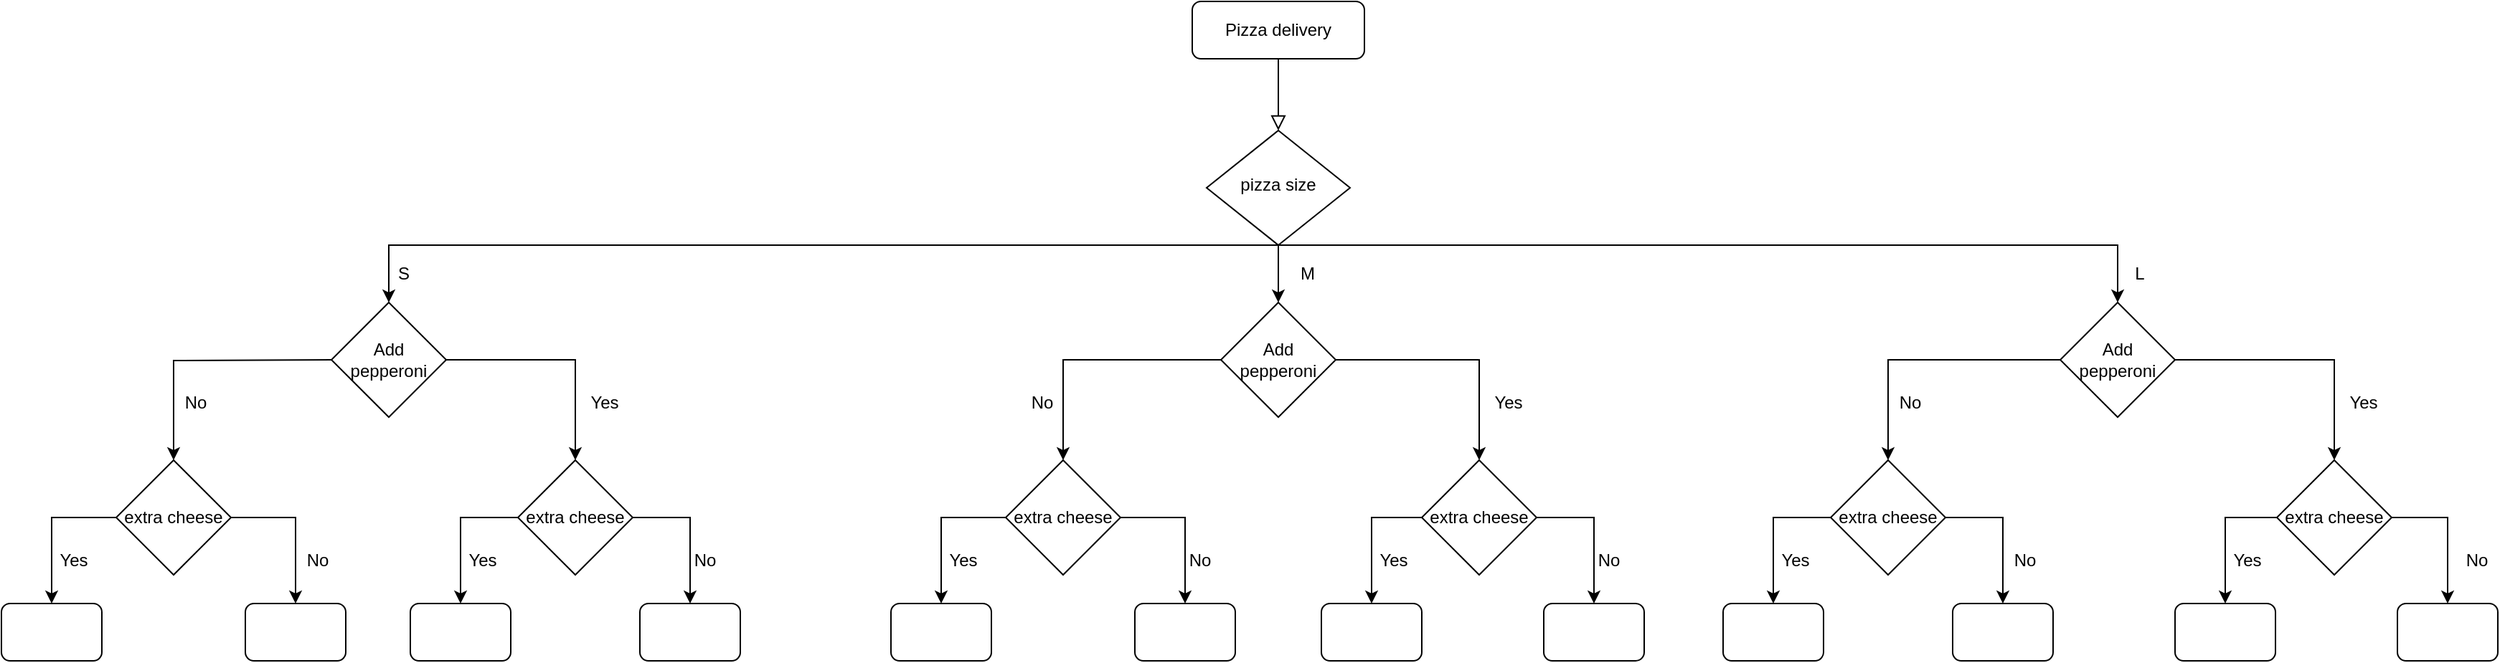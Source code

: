 <mxfile version="14.2.6" type="github">
  <diagram id="C5RBs43oDa-KdzZeNtuy" name="Page-1">
    <mxGraphModel dx="1695" dy="450" grid="1" gridSize="10" guides="1" tooltips="1" connect="1" arrows="1" fold="1" page="1" pageScale="1" pageWidth="827" pageHeight="1169" math="0" shadow="0">
      <root>
        <mxCell id="WIyWlLk6GJQsqaUBKTNV-0" />
        <mxCell id="WIyWlLk6GJQsqaUBKTNV-1" parent="WIyWlLk6GJQsqaUBKTNV-0" />
        <mxCell id="WIyWlLk6GJQsqaUBKTNV-2" value="" style="rounded=0;html=1;jettySize=auto;orthogonalLoop=1;fontSize=11;endArrow=block;endFill=0;endSize=8;strokeWidth=1;shadow=0;labelBackgroundColor=none;edgeStyle=orthogonalEdgeStyle;" parent="WIyWlLk6GJQsqaUBKTNV-1" source="WIyWlLk6GJQsqaUBKTNV-3" target="WIyWlLk6GJQsqaUBKTNV-6" edge="1">
          <mxGeometry relative="1" as="geometry" />
        </mxCell>
        <mxCell id="WIyWlLk6GJQsqaUBKTNV-3" value="Pizza delivery" style="rounded=1;whiteSpace=wrap;html=1;fontSize=12;glass=0;strokeWidth=1;shadow=0;" parent="WIyWlLk6GJQsqaUBKTNV-1" vertex="1">
          <mxGeometry x="400" y="50" width="120" height="40" as="geometry" />
        </mxCell>
        <mxCell id="NSI2ygP52UiWUDxso2s_-4" style="edgeStyle=orthogonalEdgeStyle;rounded=0;orthogonalLoop=1;jettySize=auto;html=1;entryX=0.5;entryY=0;entryDx=0;entryDy=0;exitX=0.5;exitY=1;exitDx=0;exitDy=0;" edge="1" parent="WIyWlLk6GJQsqaUBKTNV-1" source="WIyWlLk6GJQsqaUBKTNV-6" target="NSI2ygP52UiWUDxso2s_-14">
          <mxGeometry relative="1" as="geometry">
            <mxPoint x="210" y="260" as="targetPoint" />
            <Array as="points">
              <mxPoint x="-160" y="220" />
            </Array>
          </mxGeometry>
        </mxCell>
        <mxCell id="NSI2ygP52UiWUDxso2s_-6" style="edgeStyle=orthogonalEdgeStyle;rounded=0;orthogonalLoop=1;jettySize=auto;html=1;entryX=0.5;entryY=0;entryDx=0;entryDy=0;" edge="1" parent="WIyWlLk6GJQsqaUBKTNV-1" source="WIyWlLk6GJQsqaUBKTNV-6" target="NSI2ygP52UiWUDxso2s_-18">
          <mxGeometry relative="1" as="geometry">
            <mxPoint x="910" y="250" as="targetPoint" />
            <Array as="points">
              <mxPoint x="1045" y="220" />
            </Array>
          </mxGeometry>
        </mxCell>
        <mxCell id="NSI2ygP52UiWUDxso2s_-8" style="edgeStyle=orthogonalEdgeStyle;rounded=0;orthogonalLoop=1;jettySize=auto;html=1;entryX=0.5;entryY=0;entryDx=0;entryDy=0;" edge="1" parent="WIyWlLk6GJQsqaUBKTNV-1" source="WIyWlLk6GJQsqaUBKTNV-6">
          <mxGeometry relative="1" as="geometry">
            <mxPoint x="460" y="260" as="targetPoint" />
          </mxGeometry>
        </mxCell>
        <mxCell id="WIyWlLk6GJQsqaUBKTNV-6" value="pizza size" style="rhombus;whiteSpace=wrap;html=1;shadow=0;fontFamily=Helvetica;fontSize=12;align=center;strokeWidth=1;spacing=6;spacingTop=-4;" parent="WIyWlLk6GJQsqaUBKTNV-1" vertex="1">
          <mxGeometry x="410" y="140" width="100" height="80" as="geometry" />
        </mxCell>
        <mxCell id="NSI2ygP52UiWUDxso2s_-9" value="S" style="text;html=1;align=center;verticalAlign=middle;resizable=0;points=[];autosize=1;" vertex="1" parent="WIyWlLk6GJQsqaUBKTNV-1">
          <mxGeometry x="-160" y="230" width="20" height="20" as="geometry" />
        </mxCell>
        <mxCell id="NSI2ygP52UiWUDxso2s_-10" value="M" style="text;html=1;align=center;verticalAlign=middle;resizable=0;points=[];autosize=1;" vertex="1" parent="WIyWlLk6GJQsqaUBKTNV-1">
          <mxGeometry x="465" y="230" width="30" height="20" as="geometry" />
        </mxCell>
        <mxCell id="NSI2ygP52UiWUDxso2s_-11" value="L" style="text;html=1;align=center;verticalAlign=middle;resizable=0;points=[];autosize=1;" vertex="1" parent="WIyWlLk6GJQsqaUBKTNV-1">
          <mxGeometry x="1050" y="230" width="20" height="20" as="geometry" />
        </mxCell>
        <mxCell id="NSI2ygP52UiWUDxso2s_-21" style="edgeStyle=orthogonalEdgeStyle;rounded=0;orthogonalLoop=1;jettySize=auto;html=1;entryX=0.5;entryY=0;entryDx=0;entryDy=0;" edge="1" parent="WIyWlLk6GJQsqaUBKTNV-1" target="NSI2ygP52UiWUDxso2s_-35">
          <mxGeometry relative="1" as="geometry">
            <mxPoint x="-240" y="360" as="targetPoint" />
            <mxPoint x="-200" y="300" as="sourcePoint" />
          </mxGeometry>
        </mxCell>
        <mxCell id="NSI2ygP52UiWUDxso2s_-52" style="edgeStyle=orthogonalEdgeStyle;rounded=0;orthogonalLoop=1;jettySize=auto;html=1;entryX=0.5;entryY=0;entryDx=0;entryDy=0;" edge="1" parent="WIyWlLk6GJQsqaUBKTNV-1" source="NSI2ygP52UiWUDxso2s_-14" target="NSI2ygP52UiWUDxso2s_-41">
          <mxGeometry relative="1" as="geometry" />
        </mxCell>
        <mxCell id="NSI2ygP52UiWUDxso2s_-14" value="Add pepperoni" style="rhombus;whiteSpace=wrap;html=1;" vertex="1" parent="WIyWlLk6GJQsqaUBKTNV-1">
          <mxGeometry x="-200" y="260" width="80" height="80" as="geometry" />
        </mxCell>
        <mxCell id="NSI2ygP52UiWUDxso2s_-23" style="edgeStyle=orthogonalEdgeStyle;rounded=0;orthogonalLoop=1;jettySize=auto;html=1;entryX=0.5;entryY=0;entryDx=0;entryDy=0;" edge="1" parent="WIyWlLk6GJQsqaUBKTNV-1" source="NSI2ygP52UiWUDxso2s_-15" target="NSI2ygP52UiWUDxso2s_-42">
          <mxGeometry relative="1" as="geometry">
            <mxPoint x="200" y="370" as="targetPoint" />
            <Array as="points">
              <mxPoint x="310" y="300" />
              <mxPoint x="310" y="370" />
            </Array>
          </mxGeometry>
        </mxCell>
        <mxCell id="NSI2ygP52UiWUDxso2s_-61" style="edgeStyle=orthogonalEdgeStyle;rounded=0;orthogonalLoop=1;jettySize=auto;html=1;entryX=0.5;entryY=0;entryDx=0;entryDy=0;" edge="1" parent="WIyWlLk6GJQsqaUBKTNV-1" source="NSI2ygP52UiWUDxso2s_-15" target="NSI2ygP52UiWUDxso2s_-43">
          <mxGeometry relative="1" as="geometry" />
        </mxCell>
        <mxCell id="NSI2ygP52UiWUDxso2s_-15" value="Add pepperoni" style="rhombus;whiteSpace=wrap;html=1;" vertex="1" parent="WIyWlLk6GJQsqaUBKTNV-1">
          <mxGeometry x="420" y="260" width="80" height="80" as="geometry" />
        </mxCell>
        <mxCell id="NSI2ygP52UiWUDxso2s_-29" style="edgeStyle=orthogonalEdgeStyle;rounded=0;orthogonalLoop=1;jettySize=auto;html=1;entryX=0.5;entryY=0;entryDx=0;entryDy=0;" edge="1" parent="WIyWlLk6GJQsqaUBKTNV-1" source="NSI2ygP52UiWUDxso2s_-18" target="NSI2ygP52UiWUDxso2s_-44">
          <mxGeometry relative="1" as="geometry">
            <mxPoint x="915" y="350" as="targetPoint" />
          </mxGeometry>
        </mxCell>
        <mxCell id="NSI2ygP52UiWUDxso2s_-64" style="edgeStyle=orthogonalEdgeStyle;rounded=0;orthogonalLoop=1;jettySize=auto;html=1;" edge="1" parent="WIyWlLk6GJQsqaUBKTNV-1" source="NSI2ygP52UiWUDxso2s_-18" target="NSI2ygP52UiWUDxso2s_-45">
          <mxGeometry relative="1" as="geometry" />
        </mxCell>
        <mxCell id="NSI2ygP52UiWUDxso2s_-18" value="Add pepperoni" style="rhombus;whiteSpace=wrap;html=1;" vertex="1" parent="WIyWlLk6GJQsqaUBKTNV-1">
          <mxGeometry x="1005" y="260" width="80" height="80" as="geometry" />
        </mxCell>
        <mxCell id="NSI2ygP52UiWUDxso2s_-25" value="No" style="text;html=1;align=center;verticalAlign=middle;resizable=0;points=[];autosize=1;" vertex="1" parent="WIyWlLk6GJQsqaUBKTNV-1">
          <mxGeometry x="-310" y="320" width="30" height="20" as="geometry" />
        </mxCell>
        <mxCell id="NSI2ygP52UiWUDxso2s_-26" value="Yes" style="text;html=1;align=center;verticalAlign=middle;resizable=0;points=[];autosize=1;" vertex="1" parent="WIyWlLk6GJQsqaUBKTNV-1">
          <mxGeometry x="-30" y="320" width="40" height="20" as="geometry" />
        </mxCell>
        <mxCell id="NSI2ygP52UiWUDxso2s_-27" value="No" style="text;html=1;align=center;verticalAlign=middle;resizable=0;points=[];autosize=1;" vertex="1" parent="WIyWlLk6GJQsqaUBKTNV-1">
          <mxGeometry x="280" y="320" width="30" height="20" as="geometry" />
        </mxCell>
        <mxCell id="NSI2ygP52UiWUDxso2s_-28" value="Yes" style="text;html=1;align=center;verticalAlign=middle;resizable=0;points=[];autosize=1;" vertex="1" parent="WIyWlLk6GJQsqaUBKTNV-1">
          <mxGeometry x="600" y="320" width="40" height="20" as="geometry" />
        </mxCell>
        <mxCell id="NSI2ygP52UiWUDxso2s_-30" value="Yes" style="text;html=1;align=center;verticalAlign=middle;resizable=0;points=[];autosize=1;" vertex="1" parent="WIyWlLk6GJQsqaUBKTNV-1">
          <mxGeometry x="1196" y="320" width="40" height="20" as="geometry" />
        </mxCell>
        <mxCell id="NSI2ygP52UiWUDxso2s_-33" value="No" style="text;html=1;align=center;verticalAlign=middle;resizable=0;points=[];autosize=1;" vertex="1" parent="WIyWlLk6GJQsqaUBKTNV-1">
          <mxGeometry x="885" y="320" width="30" height="20" as="geometry" />
        </mxCell>
        <mxCell id="NSI2ygP52UiWUDxso2s_-69" style="edgeStyle=orthogonalEdgeStyle;rounded=0;orthogonalLoop=1;jettySize=auto;html=1;entryX=0.5;entryY=0;entryDx=0;entryDy=0;" edge="1" parent="WIyWlLk6GJQsqaUBKTNV-1" source="NSI2ygP52UiWUDxso2s_-35" target="NSI2ygP52UiWUDxso2s_-46">
          <mxGeometry relative="1" as="geometry" />
        </mxCell>
        <mxCell id="NSI2ygP52UiWUDxso2s_-71" style="edgeStyle=orthogonalEdgeStyle;rounded=0;orthogonalLoop=1;jettySize=auto;html=1;entryX=0.5;entryY=0;entryDx=0;entryDy=0;" edge="1" parent="WIyWlLk6GJQsqaUBKTNV-1" source="NSI2ygP52UiWUDxso2s_-35" target="NSI2ygP52UiWUDxso2s_-47">
          <mxGeometry relative="1" as="geometry">
            <Array as="points">
              <mxPoint x="-225" y="410" />
            </Array>
          </mxGeometry>
        </mxCell>
        <mxCell id="NSI2ygP52UiWUDxso2s_-35" value="extra cheese" style="rhombus;whiteSpace=wrap;html=1;" vertex="1" parent="WIyWlLk6GJQsqaUBKTNV-1">
          <mxGeometry x="-350" y="370" width="80" height="80" as="geometry" />
        </mxCell>
        <mxCell id="NSI2ygP52UiWUDxso2s_-72" style="edgeStyle=orthogonalEdgeStyle;rounded=0;orthogonalLoop=1;jettySize=auto;html=1;entryX=0.5;entryY=0;entryDx=0;entryDy=0;" edge="1" parent="WIyWlLk6GJQsqaUBKTNV-1" source="NSI2ygP52UiWUDxso2s_-41" target="NSI2ygP52UiWUDxso2s_-55">
          <mxGeometry relative="1" as="geometry" />
        </mxCell>
        <mxCell id="NSI2ygP52UiWUDxso2s_-73" style="edgeStyle=orthogonalEdgeStyle;rounded=0;orthogonalLoop=1;jettySize=auto;html=1;entryX=0.5;entryY=0;entryDx=0;entryDy=0;" edge="1" parent="WIyWlLk6GJQsqaUBKTNV-1" source="NSI2ygP52UiWUDxso2s_-41" target="NSI2ygP52UiWUDxso2s_-56">
          <mxGeometry relative="1" as="geometry" />
        </mxCell>
        <mxCell id="NSI2ygP52UiWUDxso2s_-41" value="extra cheese" style="rhombus;whiteSpace=wrap;html=1;" vertex="1" parent="WIyWlLk6GJQsqaUBKTNV-1">
          <mxGeometry x="-70" y="370" width="80" height="80" as="geometry" />
        </mxCell>
        <mxCell id="NSI2ygP52UiWUDxso2s_-74" style="edgeStyle=orthogonalEdgeStyle;rounded=0;orthogonalLoop=1;jettySize=auto;html=1;entryX=0.5;entryY=0;entryDx=0;entryDy=0;" edge="1" parent="WIyWlLk6GJQsqaUBKTNV-1" source="NSI2ygP52UiWUDxso2s_-42" target="NSI2ygP52UiWUDxso2s_-57">
          <mxGeometry relative="1" as="geometry" />
        </mxCell>
        <mxCell id="NSI2ygP52UiWUDxso2s_-75" style="edgeStyle=orthogonalEdgeStyle;rounded=0;orthogonalLoop=1;jettySize=auto;html=1;entryX=0.5;entryY=0;entryDx=0;entryDy=0;" edge="1" parent="WIyWlLk6GJQsqaUBKTNV-1" source="NSI2ygP52UiWUDxso2s_-42" target="NSI2ygP52UiWUDxso2s_-58">
          <mxGeometry relative="1" as="geometry" />
        </mxCell>
        <mxCell id="NSI2ygP52UiWUDxso2s_-42" value="extra cheese" style="rhombus;whiteSpace=wrap;html=1;" vertex="1" parent="WIyWlLk6GJQsqaUBKTNV-1">
          <mxGeometry x="270" y="370" width="80" height="80" as="geometry" />
        </mxCell>
        <mxCell id="NSI2ygP52UiWUDxso2s_-76" style="edgeStyle=orthogonalEdgeStyle;rounded=0;orthogonalLoop=1;jettySize=auto;html=1;entryX=0.5;entryY=0;entryDx=0;entryDy=0;" edge="1" parent="WIyWlLk6GJQsqaUBKTNV-1" source="NSI2ygP52UiWUDxso2s_-43" target="NSI2ygP52UiWUDxso2s_-59">
          <mxGeometry relative="1" as="geometry">
            <Array as="points">
              <mxPoint x="525" y="410" />
            </Array>
          </mxGeometry>
        </mxCell>
        <mxCell id="NSI2ygP52UiWUDxso2s_-77" style="edgeStyle=orthogonalEdgeStyle;rounded=0;orthogonalLoop=1;jettySize=auto;html=1;entryX=0.5;entryY=0;entryDx=0;entryDy=0;" edge="1" parent="WIyWlLk6GJQsqaUBKTNV-1" source="NSI2ygP52UiWUDxso2s_-43" target="NSI2ygP52UiWUDxso2s_-60">
          <mxGeometry relative="1" as="geometry" />
        </mxCell>
        <mxCell id="NSI2ygP52UiWUDxso2s_-43" value="extra cheese" style="rhombus;whiteSpace=wrap;html=1;" vertex="1" parent="WIyWlLk6GJQsqaUBKTNV-1">
          <mxGeometry x="560" y="370" width="80" height="80" as="geometry" />
        </mxCell>
        <mxCell id="NSI2ygP52UiWUDxso2s_-79" style="edgeStyle=orthogonalEdgeStyle;rounded=0;orthogonalLoop=1;jettySize=auto;html=1;" edge="1" parent="WIyWlLk6GJQsqaUBKTNV-1" source="NSI2ygP52UiWUDxso2s_-44" target="NSI2ygP52UiWUDxso2s_-65">
          <mxGeometry relative="1" as="geometry">
            <mxPoint x="800" y="460" as="targetPoint" />
          </mxGeometry>
        </mxCell>
        <mxCell id="NSI2ygP52UiWUDxso2s_-80" style="edgeStyle=orthogonalEdgeStyle;rounded=0;orthogonalLoop=1;jettySize=auto;html=1;" edge="1" parent="WIyWlLk6GJQsqaUBKTNV-1" source="NSI2ygP52UiWUDxso2s_-44" target="NSI2ygP52UiWUDxso2s_-66">
          <mxGeometry relative="1" as="geometry" />
        </mxCell>
        <mxCell id="NSI2ygP52UiWUDxso2s_-44" value="extra cheese" style="rhombus;whiteSpace=wrap;html=1;" vertex="1" parent="WIyWlLk6GJQsqaUBKTNV-1">
          <mxGeometry x="845" y="370" width="80" height="80" as="geometry" />
        </mxCell>
        <mxCell id="NSI2ygP52UiWUDxso2s_-81" style="edgeStyle=orthogonalEdgeStyle;rounded=0;orthogonalLoop=1;jettySize=auto;html=1;" edge="1" parent="WIyWlLk6GJQsqaUBKTNV-1" source="NSI2ygP52UiWUDxso2s_-45" target="NSI2ygP52UiWUDxso2s_-67">
          <mxGeometry relative="1" as="geometry" />
        </mxCell>
        <mxCell id="NSI2ygP52UiWUDxso2s_-82" style="edgeStyle=orthogonalEdgeStyle;rounded=0;orthogonalLoop=1;jettySize=auto;html=1;entryX=0.5;entryY=0;entryDx=0;entryDy=0;" edge="1" parent="WIyWlLk6GJQsqaUBKTNV-1" source="NSI2ygP52UiWUDxso2s_-45" target="NSI2ygP52UiWUDxso2s_-68">
          <mxGeometry relative="1" as="geometry" />
        </mxCell>
        <mxCell id="NSI2ygP52UiWUDxso2s_-45" value="extra cheese" style="rhombus;whiteSpace=wrap;html=1;" vertex="1" parent="WIyWlLk6GJQsqaUBKTNV-1">
          <mxGeometry x="1156" y="370" width="80" height="80" as="geometry" />
        </mxCell>
        <mxCell id="NSI2ygP52UiWUDxso2s_-46" value="" style="rounded=1;whiteSpace=wrap;html=1;" vertex="1" parent="WIyWlLk6GJQsqaUBKTNV-1">
          <mxGeometry x="-430" y="470" width="70" height="40" as="geometry" />
        </mxCell>
        <mxCell id="NSI2ygP52UiWUDxso2s_-47" value="" style="rounded=1;whiteSpace=wrap;html=1;" vertex="1" parent="WIyWlLk6GJQsqaUBKTNV-1">
          <mxGeometry x="-260" y="470" width="70" height="40" as="geometry" />
        </mxCell>
        <mxCell id="NSI2ygP52UiWUDxso2s_-55" value="" style="rounded=1;whiteSpace=wrap;html=1;" vertex="1" parent="WIyWlLk6GJQsqaUBKTNV-1">
          <mxGeometry x="-145" y="470" width="70" height="40" as="geometry" />
        </mxCell>
        <mxCell id="NSI2ygP52UiWUDxso2s_-56" value="" style="rounded=1;whiteSpace=wrap;html=1;" vertex="1" parent="WIyWlLk6GJQsqaUBKTNV-1">
          <mxGeometry x="15" y="470" width="70" height="40" as="geometry" />
        </mxCell>
        <mxCell id="NSI2ygP52UiWUDxso2s_-57" value="" style="rounded=1;whiteSpace=wrap;html=1;" vertex="1" parent="WIyWlLk6GJQsqaUBKTNV-1">
          <mxGeometry x="190" y="470" width="70" height="40" as="geometry" />
        </mxCell>
        <mxCell id="NSI2ygP52UiWUDxso2s_-58" value="" style="rounded=1;whiteSpace=wrap;html=1;" vertex="1" parent="WIyWlLk6GJQsqaUBKTNV-1">
          <mxGeometry x="360" y="470" width="70" height="40" as="geometry" />
        </mxCell>
        <mxCell id="NSI2ygP52UiWUDxso2s_-59" value="" style="rounded=1;whiteSpace=wrap;html=1;" vertex="1" parent="WIyWlLk6GJQsqaUBKTNV-1">
          <mxGeometry x="490" y="470" width="70" height="40" as="geometry" />
        </mxCell>
        <mxCell id="NSI2ygP52UiWUDxso2s_-60" value="" style="rounded=1;whiteSpace=wrap;html=1;" vertex="1" parent="WIyWlLk6GJQsqaUBKTNV-1">
          <mxGeometry x="645" y="470" width="70" height="40" as="geometry" />
        </mxCell>
        <mxCell id="NSI2ygP52UiWUDxso2s_-65" value="" style="rounded=1;whiteSpace=wrap;html=1;" vertex="1" parent="WIyWlLk6GJQsqaUBKTNV-1">
          <mxGeometry x="770" y="470" width="70" height="40" as="geometry" />
        </mxCell>
        <mxCell id="NSI2ygP52UiWUDxso2s_-66" value="" style="rounded=1;whiteSpace=wrap;html=1;" vertex="1" parent="WIyWlLk6GJQsqaUBKTNV-1">
          <mxGeometry x="930" y="470" width="70" height="40" as="geometry" />
        </mxCell>
        <mxCell id="NSI2ygP52UiWUDxso2s_-67" value="" style="rounded=1;whiteSpace=wrap;html=1;" vertex="1" parent="WIyWlLk6GJQsqaUBKTNV-1">
          <mxGeometry x="1085" y="470" width="70" height="40" as="geometry" />
        </mxCell>
        <mxCell id="NSI2ygP52UiWUDxso2s_-68" value="" style="rounded=1;whiteSpace=wrap;html=1;" vertex="1" parent="WIyWlLk6GJQsqaUBKTNV-1">
          <mxGeometry x="1240" y="470" width="70" height="40" as="geometry" />
        </mxCell>
        <mxCell id="NSI2ygP52UiWUDxso2s_-83" value="Yes" style="text;html=1;align=center;verticalAlign=middle;resizable=0;points=[];autosize=1;" vertex="1" parent="WIyWlLk6GJQsqaUBKTNV-1">
          <mxGeometry x="-400" y="430" width="40" height="20" as="geometry" />
        </mxCell>
        <mxCell id="NSI2ygP52UiWUDxso2s_-84" value="No" style="text;html=1;align=center;verticalAlign=middle;resizable=0;points=[];autosize=1;" vertex="1" parent="WIyWlLk6GJQsqaUBKTNV-1">
          <mxGeometry x="-225" y="430" width="30" height="20" as="geometry" />
        </mxCell>
        <mxCell id="NSI2ygP52UiWUDxso2s_-85" value="Yes" style="text;html=1;align=center;verticalAlign=middle;resizable=0;points=[];autosize=1;" vertex="1" parent="WIyWlLk6GJQsqaUBKTNV-1">
          <mxGeometry x="-115" y="430" width="40" height="20" as="geometry" />
        </mxCell>
        <mxCell id="NSI2ygP52UiWUDxso2s_-86" value="No" style="text;html=1;align=center;verticalAlign=middle;resizable=0;points=[];autosize=1;" vertex="1" parent="WIyWlLk6GJQsqaUBKTNV-1">
          <mxGeometry x="45" y="430" width="30" height="20" as="geometry" />
        </mxCell>
        <mxCell id="NSI2ygP52UiWUDxso2s_-87" value="Yes" style="text;html=1;align=center;verticalAlign=middle;resizable=0;points=[];autosize=1;" vertex="1" parent="WIyWlLk6GJQsqaUBKTNV-1">
          <mxGeometry x="220" y="430" width="40" height="20" as="geometry" />
        </mxCell>
        <mxCell id="NSI2ygP52UiWUDxso2s_-88" value="No" style="text;html=1;align=center;verticalAlign=middle;resizable=0;points=[];autosize=1;" vertex="1" parent="WIyWlLk6GJQsqaUBKTNV-1">
          <mxGeometry x="390" y="430" width="30" height="20" as="geometry" />
        </mxCell>
        <mxCell id="NSI2ygP52UiWUDxso2s_-89" value="Yes" style="text;html=1;align=center;verticalAlign=middle;resizable=0;points=[];autosize=1;" vertex="1" parent="WIyWlLk6GJQsqaUBKTNV-1">
          <mxGeometry x="520" y="430" width="40" height="20" as="geometry" />
        </mxCell>
        <mxCell id="NSI2ygP52UiWUDxso2s_-90" value="No" style="text;html=1;align=center;verticalAlign=middle;resizable=0;points=[];autosize=1;" vertex="1" parent="WIyWlLk6GJQsqaUBKTNV-1">
          <mxGeometry x="675" y="430" width="30" height="20" as="geometry" />
        </mxCell>
        <mxCell id="NSI2ygP52UiWUDxso2s_-91" value="Yes" style="text;html=1;align=center;verticalAlign=middle;resizable=0;points=[];autosize=1;" vertex="1" parent="WIyWlLk6GJQsqaUBKTNV-1">
          <mxGeometry x="800" y="430" width="40" height="20" as="geometry" />
        </mxCell>
        <mxCell id="NSI2ygP52UiWUDxso2s_-92" value="No" style="text;html=1;align=center;verticalAlign=middle;resizable=0;points=[];autosize=1;" vertex="1" parent="WIyWlLk6GJQsqaUBKTNV-1">
          <mxGeometry x="965" y="430" width="30" height="20" as="geometry" />
        </mxCell>
        <mxCell id="NSI2ygP52UiWUDxso2s_-93" value="Yes" style="text;html=1;align=center;verticalAlign=middle;resizable=0;points=[];autosize=1;" vertex="1" parent="WIyWlLk6GJQsqaUBKTNV-1">
          <mxGeometry x="1115" y="430" width="40" height="20" as="geometry" />
        </mxCell>
        <mxCell id="NSI2ygP52UiWUDxso2s_-94" value="No" style="text;html=1;align=center;verticalAlign=middle;resizable=0;points=[];autosize=1;" vertex="1" parent="WIyWlLk6GJQsqaUBKTNV-1">
          <mxGeometry x="1280" y="430" width="30" height="20" as="geometry" />
        </mxCell>
      </root>
    </mxGraphModel>
  </diagram>
</mxfile>
